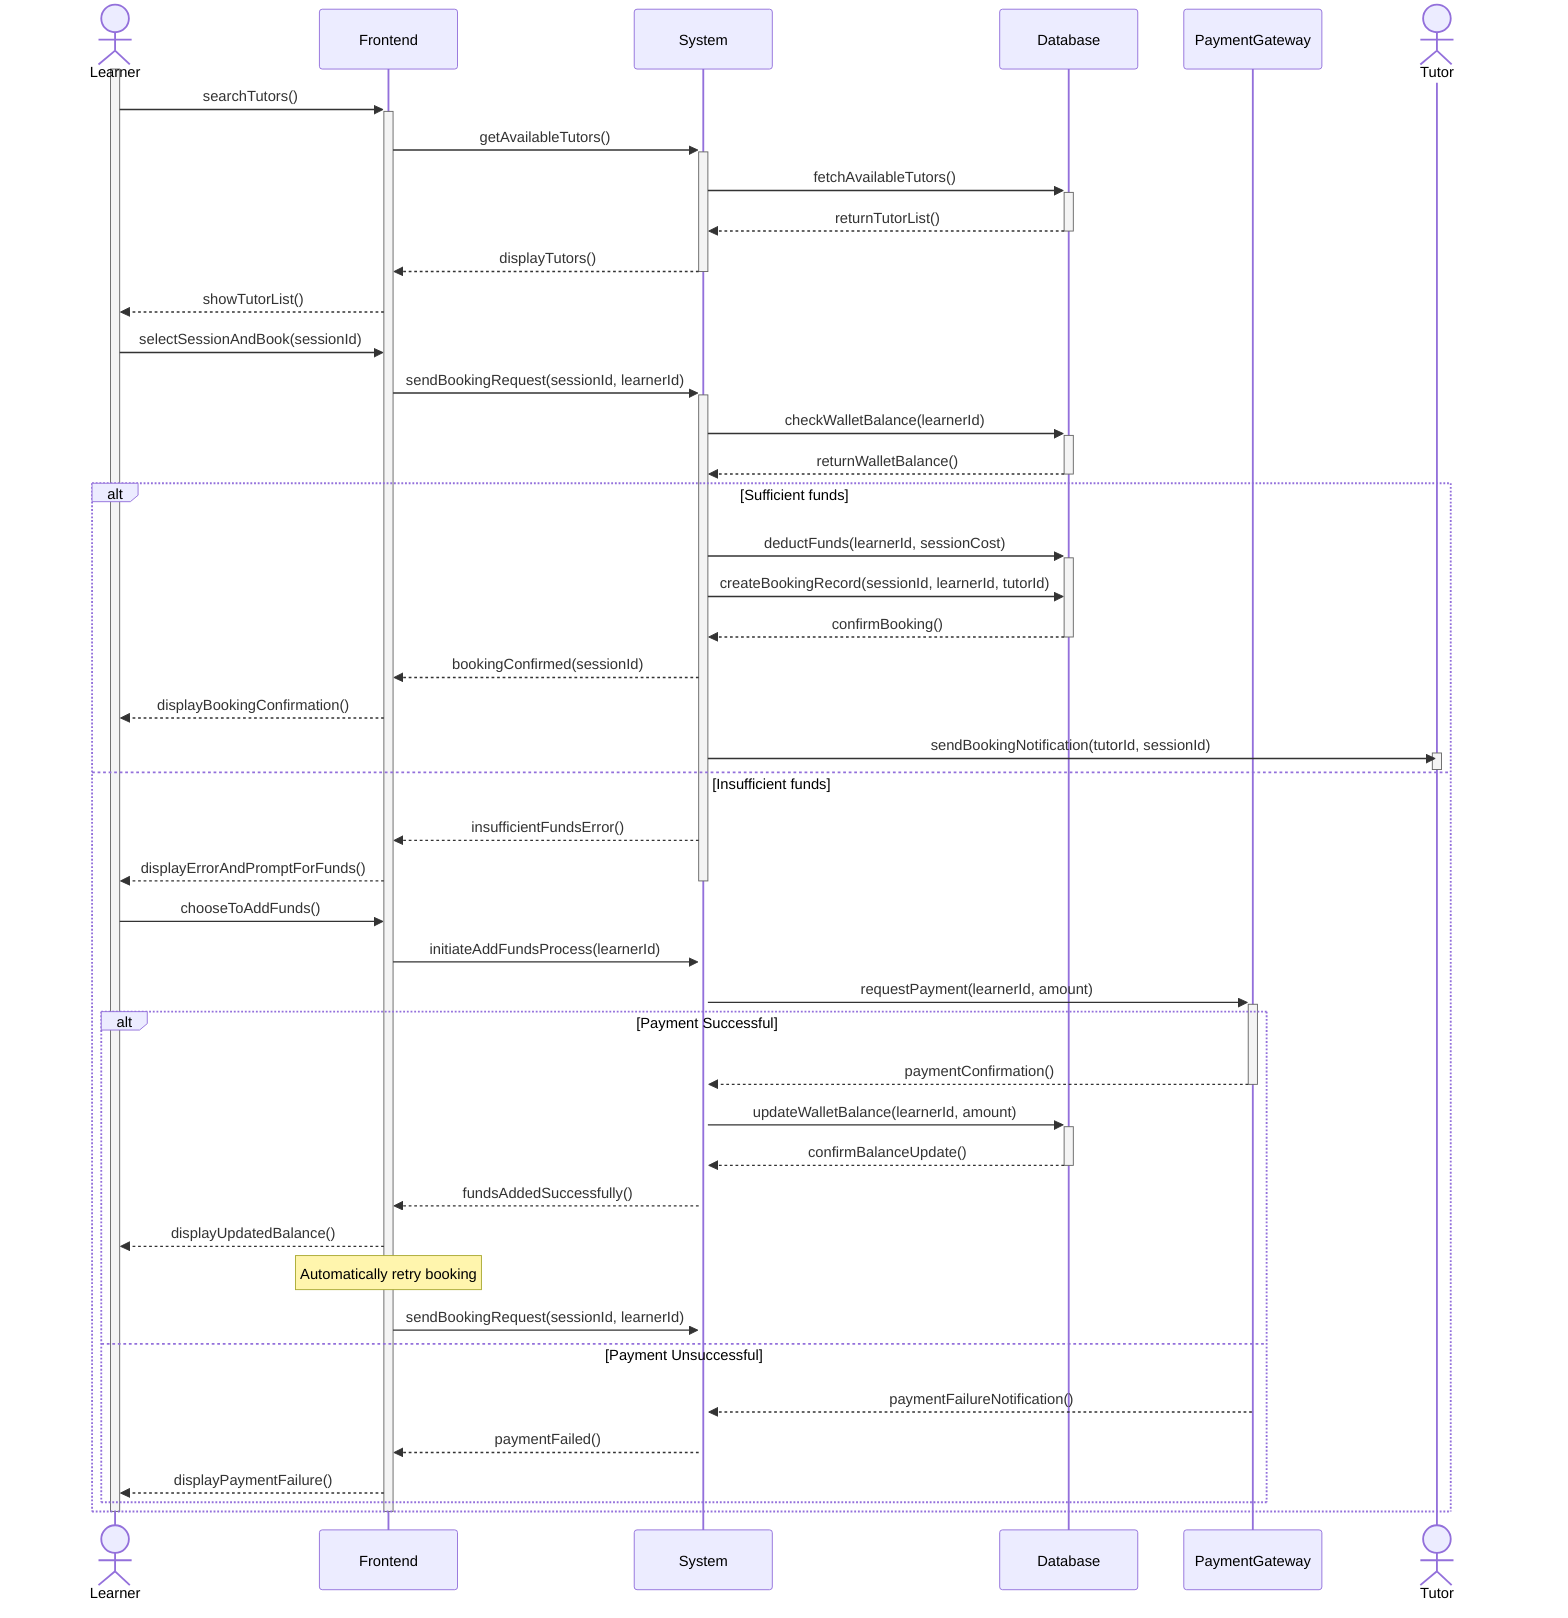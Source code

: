 sequenceDiagram
    actor Learner
    participant Frontend
    participant System
    participant Database
    participant PaymentGateway
    actor Tutor

    activate Learner
    Learner->>+Frontend: searchTutors()
    Frontend->>+System: getAvailableTutors()
    System->>+Database: fetchAvailableTutors()
    Database-->>-System: returnTutorList()
    System-->>-Frontend: displayTutors()
    Frontend-->>Learner: showTutorList()
    Learner->>Frontend: selectSessionAndBook(sessionId)
    Frontend->>+System: sendBookingRequest(sessionId, learnerId)
    System->>+Database: checkWalletBalance(learnerId)
    Database-->>-System: returnWalletBalance()
    alt Sufficient funds
        System->>+Database: deductFunds(learnerId, sessionCost)
        System->>Database: createBookingRecord(sessionId, learnerId, tutorId)
        Database-->>-System: confirmBooking()
        System-->>Frontend: bookingConfirmed(sessionId)
        Frontend-->>Learner: displayBookingConfirmation()
        System->>Tutor: sendBookingNotification(tutorId, sessionId)
        activate Tutor
        deactivate Tutor
    else Insufficient funds
        System-->>Frontend: insufficientFundsError()
        Frontend-->>Learner: displayErrorAndPromptForFunds()
        deactivate System
        Learner->>Frontend: chooseToAddFunds()
        Frontend->>+System: initiateAddFundsProcess(learnerId)
        System->>+PaymentGateway: requestPayment(learnerId, amount)
        alt Payment Successful
            PaymentGateway-->>-System: paymentConfirmation()
            System->>+Database: updateWalletBalance(learnerId, amount)
            Database-->>-System: confirmBalanceUpdate()
            System-->>Frontend: fundsAddedSuccessfully()
            Frontend-->>Learner: displayUpdatedBalance()
            Note over Frontend: Automatically retry booking
            Frontend->>System: sendBookingRequest(sessionId, learnerId)
        else Payment Unsuccessful
            PaymentGateway-->>System: paymentFailureNotification()
            System-->>Frontend: paymentFailed()
            Frontend-->>Learner: displayPaymentFailure()
        end
    end
    deactivate Frontend
    deactivate Learner